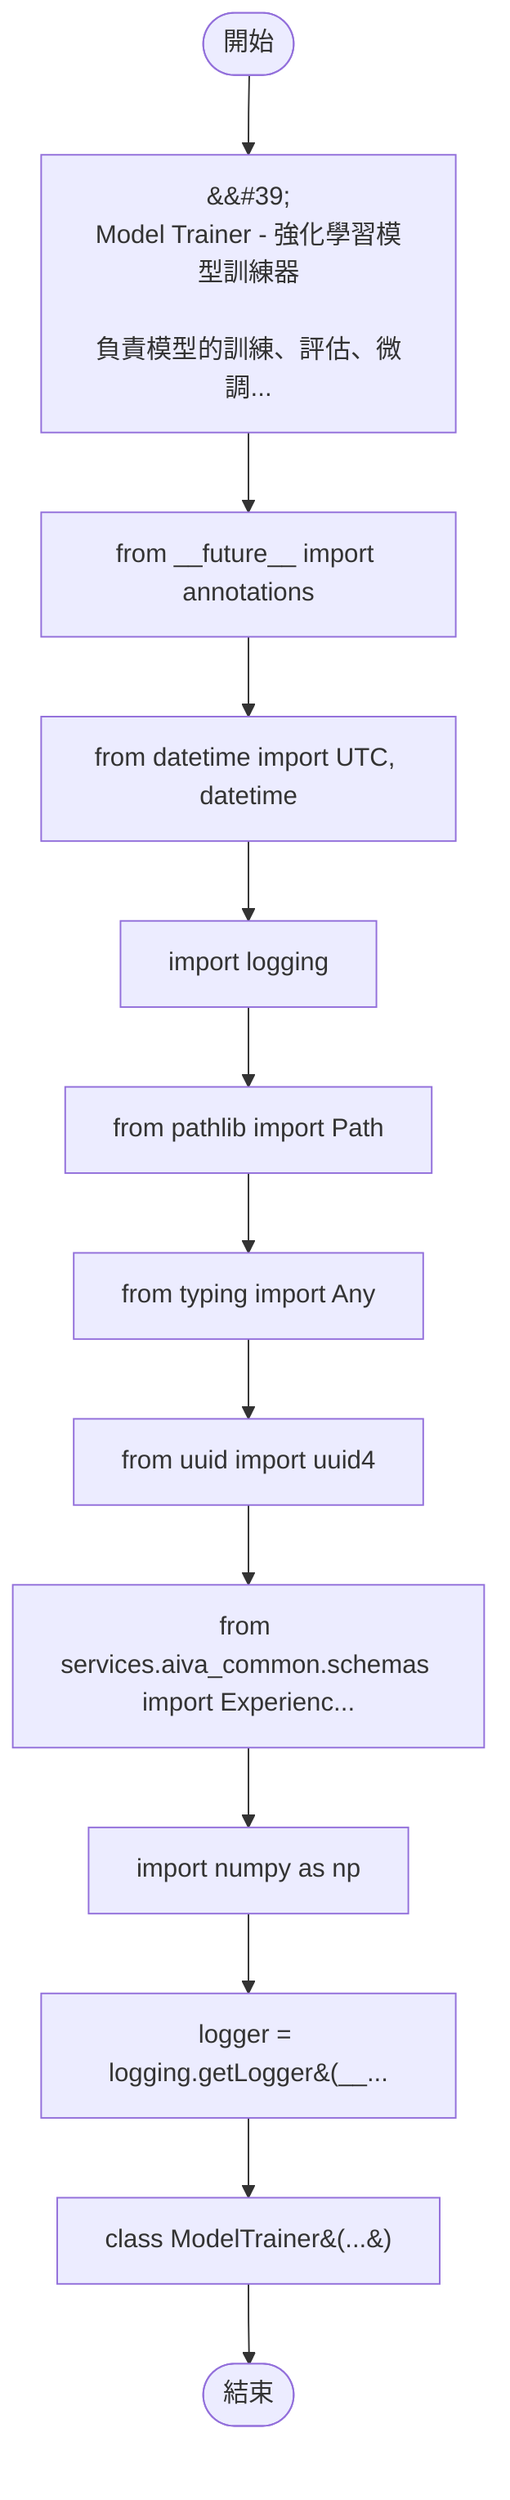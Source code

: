 flowchart TB
    n1([開始])
    n2([結束])
    n3[&amp;&#35;39;\nModel Trainer - 強化學習模型訓練器\n\n負責模型的訓練、評估、微調...]
    n4[from __future__ import annotations]
    n5[from datetime import UTC, datetime]
    n6[import logging]
    n7[from pathlib import Path]
    n8[from typing import Any]
    n9[from uuid import uuid4]
    n10[from services.aiva_common.schemas import Experienc...]
    n11[import numpy as np]
    n12[logger = logging.getLogger&#40;__...]
    n13[class ModelTrainer&#40;...&#41;]
    n1 --> n3
    n3 --> n4
    n4 --> n5
    n5 --> n6
    n6 --> n7
    n7 --> n8
    n8 --> n9
    n9 --> n10
    n10 --> n11
    n11 --> n12
    n12 --> n13
    n13 --> n2